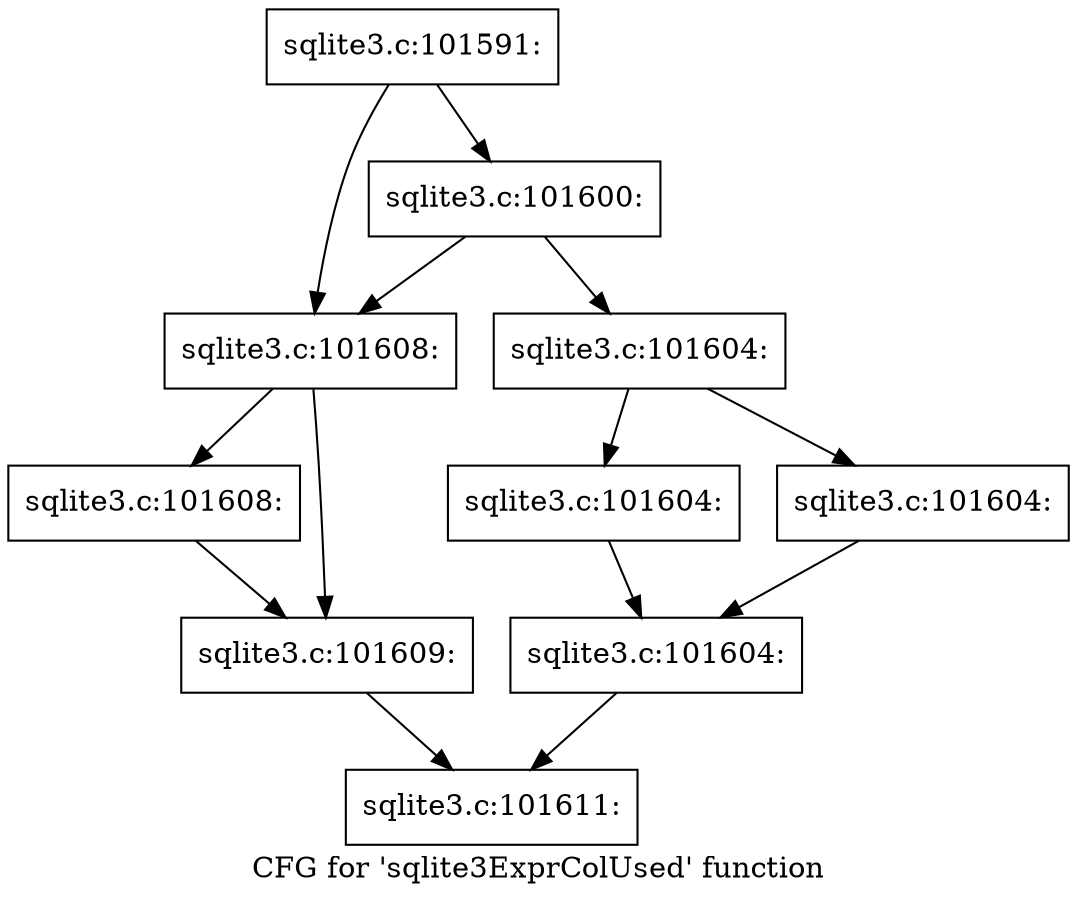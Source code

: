 digraph "CFG for 'sqlite3ExprColUsed' function" {
	label="CFG for 'sqlite3ExprColUsed' function";

	Node0x55c0f8ebb9c0 [shape=record,label="{sqlite3.c:101591:}"];
	Node0x55c0f8ebb9c0 -> Node0x55c0f8ebed10;
	Node0x55c0f8ebb9c0 -> Node0x55c0f8ebecc0;
	Node0x55c0f8ebed10 [shape=record,label="{sqlite3.c:101600:}"];
	Node0x55c0f8ebed10 -> Node0x55c0f8ebec20;
	Node0x55c0f8ebed10 -> Node0x55c0f8ebecc0;
	Node0x55c0f8ebec20 [shape=record,label="{sqlite3.c:101604:}"];
	Node0x55c0f8ebec20 -> Node0x55c0f8ebfbd0;
	Node0x55c0f8ebec20 -> Node0x55c0f8ebfc20;
	Node0x55c0f8ebfbd0 [shape=record,label="{sqlite3.c:101604:}"];
	Node0x55c0f8ebfbd0 -> Node0x55c0f8ebfc70;
	Node0x55c0f8ebfc20 [shape=record,label="{sqlite3.c:101604:}"];
	Node0x55c0f8ebfc20 -> Node0x55c0f8ebfc70;
	Node0x55c0f8ebfc70 [shape=record,label="{sqlite3.c:101604:}"];
	Node0x55c0f8ebfc70 -> Node0x55c0f8ebb010;
	Node0x55c0f8ebecc0 [shape=record,label="{sqlite3.c:101608:}"];
	Node0x55c0f8ebecc0 -> Node0x55c0f8ec0890;
	Node0x55c0f8ebecc0 -> Node0x55c0f8ec08e0;
	Node0x55c0f8ec0890 [shape=record,label="{sqlite3.c:101608:}"];
	Node0x55c0f8ec0890 -> Node0x55c0f8ec08e0;
	Node0x55c0f8ec08e0 [shape=record,label="{sqlite3.c:101609:}"];
	Node0x55c0f8ec08e0 -> Node0x55c0f8ebb010;
	Node0x55c0f8ebb010 [shape=record,label="{sqlite3.c:101611:}"];
}
